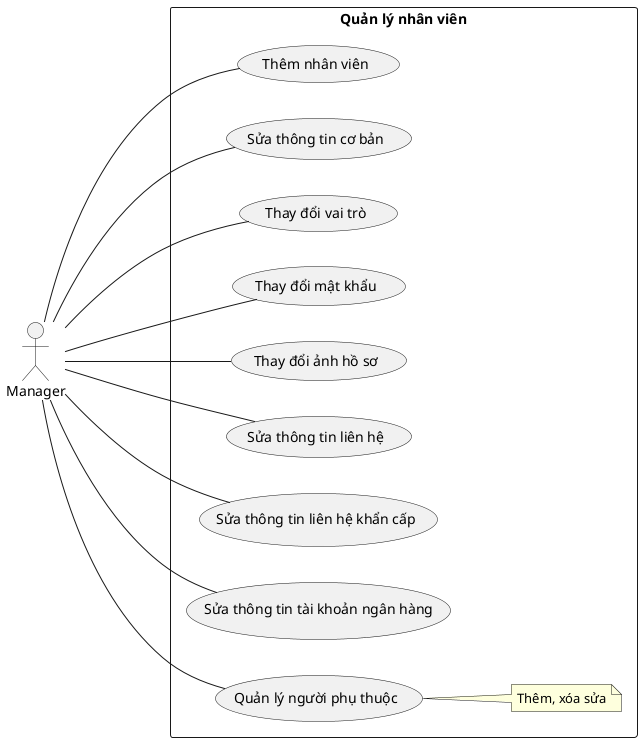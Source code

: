 @startuml "Quản lý nhân viên"
left to right direction
skinparam packageStyle rectangle
actor Manager

' Info
package "Quản lý nhân viên" {
    Manager --- (Thêm nhân viên)
    Manager --- (Sửa thông tin cơ bản)
    Manager --- (Thay đổi vai trò)
    Manager --- (Thay đổi mật khẩu)
    Manager --- (Thay đổi ảnh hồ sơ)

    Manager --- (Sửa thông tin liên hệ)
    Manager --- (Sửa thông tin liên hệ khẩn cấp)
    Manager --- (Sửa thông tin tài khoản ngân hàng)
    Manager --- (Quản lý người phụ thuộc)
    note right of (Quản lý người phụ thuộc): Thêm, xóa sửa

    ' Manager --- (Quản lý kinh nghiệm làm việc)
    ' note right of (Quản lý kinh nghiệm làm việc): Thêm, xóa sửa

    ' Manager --- (Quản lý thông tin giấy phép, chứng chỉ)
    ' note right of (Quản lý thông tin giấy phép, chứng chỉ): Thêm, xóa sửa

    ' Manager --- (Quản lý thông tin trình độ ngôn ngữ)
    ' note right of (Quản lý thông tin trình độ ngôn ngữ): Thêm, xóa sửa

    ' Manager --- (Quản lý thông tin trình độ học vấn)
    ' note right of (Quản lý thông tin trình độ học vấn): Thêm, xóa sửa

    ' Manager --- (Quản lý thông tin kỹ năng làm việc)
    ' note right of (Quản lý thông tin kỹ năng làm việc): Thêm, xóa sửa

    ' Manager --- (Quản lý giấy phép, chứng chỉ)
    ' note right of (Quản lý giấy phép, chứng chỉ): Thêm, xóa, sửa

    ' Manager --- (Quản lý ngôn ngữ)
    ' note right of (Quản lý ngôn ngữ): Thêm, xóa, sửa

    ' Manager --- (Quản lý trình độ học vấn)
    ' note right of (Quản lý trình độ học vấn): Thêm, xóa, sửa

    ' Manager --- (Quản lý kỹ năng làm việc)
    ' note right of (Quản lý kỹ năng làm việc): Thêm, xóa, sửa

    @enduml